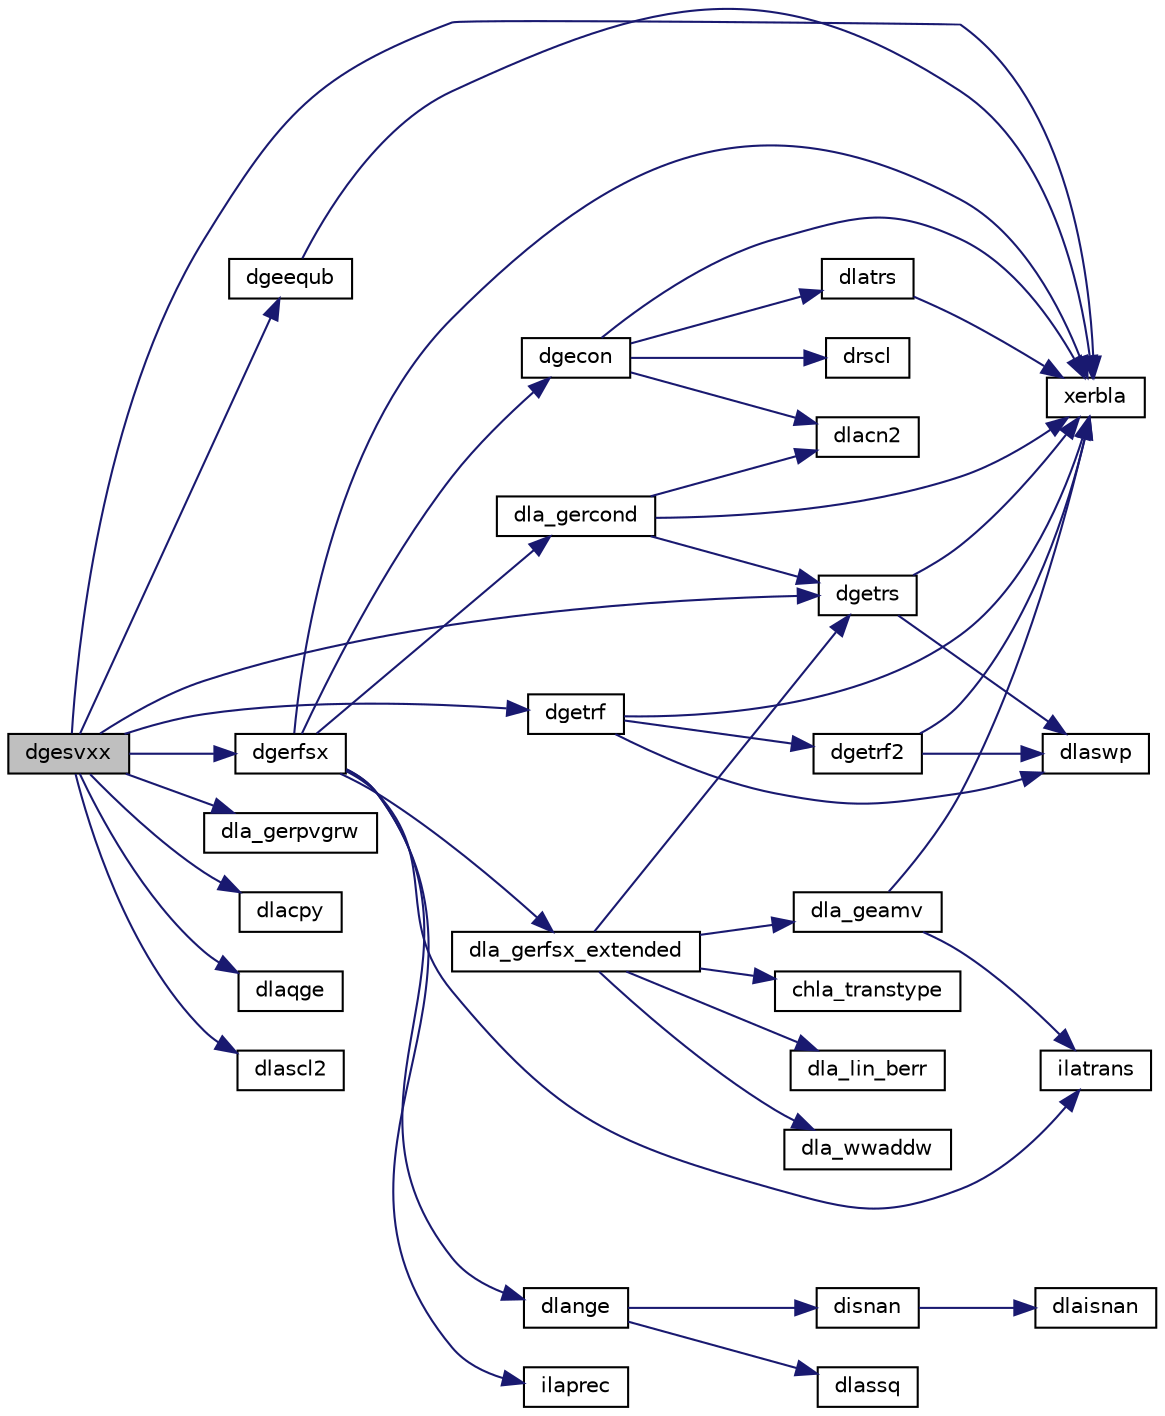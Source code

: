 digraph "dgesvxx"
{
 // LATEX_PDF_SIZE
  edge [fontname="Helvetica",fontsize="10",labelfontname="Helvetica",labelfontsize="10"];
  node [fontname="Helvetica",fontsize="10",shape=record];
  rankdir="LR";
  Node1 [label="dgesvxx",height=0.2,width=0.4,color="black", fillcolor="grey75", style="filled", fontcolor="black",tooltip="DGESVXX computes the solution to system of linear equations A * X = B for GE matrices"];
  Node1 -> Node2 [color="midnightblue",fontsize="10",style="solid",fontname="Helvetica"];
  Node2 [label="dgeequb",height=0.2,width=0.4,color="black", fillcolor="white", style="filled",URL="$dgeequb_8f.html#a4547be7cf34938979c5d741d148e4d3b",tooltip="DGEEQUB"];
  Node2 -> Node3 [color="midnightblue",fontsize="10",style="solid",fontname="Helvetica"];
  Node3 [label="xerbla",height=0.2,width=0.4,color="black", fillcolor="white", style="filled",URL="$xerbla_8f.html#a377ee61015baf8dea7770b3a404b1c07",tooltip="XERBLA"];
  Node1 -> Node4 [color="midnightblue",fontsize="10",style="solid",fontname="Helvetica"];
  Node4 [label="dgerfsx",height=0.2,width=0.4,color="black", fillcolor="white", style="filled",URL="$dgerfsx_8f.html#ae60113eba7a360d9c92cc2b627e0c5d2",tooltip="DGERFSX"];
  Node4 -> Node5 [color="midnightblue",fontsize="10",style="solid",fontname="Helvetica"];
  Node5 [label="dgecon",height=0.2,width=0.4,color="black", fillcolor="white", style="filled",URL="$dgecon_8f.html#a188b8d30443d14b1a3f7f8331d87ae60",tooltip="DGECON"];
  Node5 -> Node6 [color="midnightblue",fontsize="10",style="solid",fontname="Helvetica"];
  Node6 [label="dlacn2",height=0.2,width=0.4,color="black", fillcolor="white", style="filled",URL="$dlacn2_8f.html#a9b62da514b4a671acd3e3f63d018f01e",tooltip="DLACN2 estimates the 1-norm of a square matrix, using reverse communication for evaluating matrix-vec..."];
  Node5 -> Node7 [color="midnightblue",fontsize="10",style="solid",fontname="Helvetica"];
  Node7 [label="dlatrs",height=0.2,width=0.4,color="black", fillcolor="white", style="filled",URL="$dlatrs_8f.html#aa495c9c519906a3053f0ec56d702ef5f",tooltip="DLATRS solves a triangular system of equations with the scale factor set to prevent overflow."];
  Node7 -> Node3 [color="midnightblue",fontsize="10",style="solid",fontname="Helvetica"];
  Node5 -> Node8 [color="midnightblue",fontsize="10",style="solid",fontname="Helvetica"];
  Node8 [label="drscl",height=0.2,width=0.4,color="black", fillcolor="white", style="filled",URL="$drscl_8f.html#a662e4c4f54a2670dd8408f6b6b306dec",tooltip="DRSCL multiplies a vector by the reciprocal of a real scalar."];
  Node5 -> Node3 [color="midnightblue",fontsize="10",style="solid",fontname="Helvetica"];
  Node4 -> Node9 [color="midnightblue",fontsize="10",style="solid",fontname="Helvetica"];
  Node9 [label="dla_gercond",height=0.2,width=0.4,color="black", fillcolor="white", style="filled",URL="$dla__gercond_8f.html#a5539077fbd3a92c4d92b75bf58da5db3",tooltip="DLA_GERCOND estimates the Skeel condition number for a general matrix."];
  Node9 -> Node10 [color="midnightblue",fontsize="10",style="solid",fontname="Helvetica"];
  Node10 [label="dgetrs",height=0.2,width=0.4,color="black", fillcolor="white", style="filled",URL="$dgetrs_8f.html#a58e332cb1b8ab770270843221a48296d",tooltip="DGETRS"];
  Node10 -> Node11 [color="midnightblue",fontsize="10",style="solid",fontname="Helvetica"];
  Node11 [label="dlaswp",height=0.2,width=0.4,color="black", fillcolor="white", style="filled",URL="$dlaswp_8f.html#a3ccc0cf84b0493bd9adcdc02fcff449f",tooltip="DLASWP performs a series of row interchanges on a general rectangular matrix."];
  Node10 -> Node3 [color="midnightblue",fontsize="10",style="solid",fontname="Helvetica"];
  Node9 -> Node6 [color="midnightblue",fontsize="10",style="solid",fontname="Helvetica"];
  Node9 -> Node3 [color="midnightblue",fontsize="10",style="solid",fontname="Helvetica"];
  Node4 -> Node12 [color="midnightblue",fontsize="10",style="solid",fontname="Helvetica"];
  Node12 [label="dla_gerfsx_extended",height=0.2,width=0.4,color="black", fillcolor="white", style="filled",URL="$dla__gerfsx__extended_8f.html#a19c6e9e133a5ea3f59a24959889429f2",tooltip="DLA_GERFSX_EXTENDED improves the computed solution to a system of linear equations for general matric..."];
  Node12 -> Node13 [color="midnightblue",fontsize="10",style="solid",fontname="Helvetica"];
  Node13 [label="chla_transtype",height=0.2,width=0.4,color="black", fillcolor="white", style="filled",URL="$chla__transtype_8f.html#a9350edcf6f80d188f3c01400ebe85260",tooltip="CHLA_TRANSTYPE"];
  Node12 -> Node10 [color="midnightblue",fontsize="10",style="solid",fontname="Helvetica"];
  Node12 -> Node14 [color="midnightblue",fontsize="10",style="solid",fontname="Helvetica"];
  Node14 [label="dla_geamv",height=0.2,width=0.4,color="black", fillcolor="white", style="filled",URL="$dla__geamv_8f.html#ac150eadbadeb706cda2998e2bb0a70dd",tooltip="DLA_GEAMV computes a matrix-vector product using a general matrix to calculate error bounds."];
  Node14 -> Node15 [color="midnightblue",fontsize="10",style="solid",fontname="Helvetica"];
  Node15 [label="ilatrans",height=0.2,width=0.4,color="black", fillcolor="white", style="filled",URL="$ilatrans_8f.html#aec3c2c1d0a04f49ff1b18fe344b687c1",tooltip="ILATRANS"];
  Node14 -> Node3 [color="midnightblue",fontsize="10",style="solid",fontname="Helvetica"];
  Node12 -> Node16 [color="midnightblue",fontsize="10",style="solid",fontname="Helvetica"];
  Node16 [label="dla_lin_berr",height=0.2,width=0.4,color="black", fillcolor="white", style="filled",URL="$dla__lin__berr_8f.html#a9ca071e2c37ea415804eceba515a384c",tooltip="DLA_LIN_BERR computes a component-wise relative backward error."];
  Node12 -> Node17 [color="midnightblue",fontsize="10",style="solid",fontname="Helvetica"];
  Node17 [label="dla_wwaddw",height=0.2,width=0.4,color="black", fillcolor="white", style="filled",URL="$dla__wwaddw_8f.html#afeba975fdc68428735c26a2189de3670",tooltip="DLA_WWADDW adds a vector into a doubled-single vector."];
  Node4 -> Node18 [color="midnightblue",fontsize="10",style="solid",fontname="Helvetica"];
  Node18 [label="dlange",height=0.2,width=0.4,color="black", fillcolor="white", style="filled",URL="$dlange_8f.html#aefa80dbd8cd1732740478618b8b622a1",tooltip="DLANGE returns the value of the 1-norm, Frobenius norm, infinity-norm, or the largest absolute value ..."];
  Node18 -> Node19 [color="midnightblue",fontsize="10",style="solid",fontname="Helvetica"];
  Node19 [label="disnan",height=0.2,width=0.4,color="black", fillcolor="white", style="filled",URL="$disnan_8f.html#a230d4e1886896853b11e44e541b2c6a3",tooltip="DISNAN tests input for NaN."];
  Node19 -> Node20 [color="midnightblue",fontsize="10",style="solid",fontname="Helvetica"];
  Node20 [label="dlaisnan",height=0.2,width=0.4,color="black", fillcolor="white", style="filled",URL="$dlaisnan_8f.html#a341ec834c6fc14a17fead550ff486022",tooltip="DLAISNAN tests input for NaN by comparing two arguments for inequality."];
  Node18 -> Node21 [color="midnightblue",fontsize="10",style="solid",fontname="Helvetica"];
  Node21 [label="dlassq",height=0.2,width=0.4,color="black", fillcolor="white", style="filled",URL="$dlassq_8f90.html#ae8f40b0a34771b4f2d9c863de3af7be5",tooltip="DLASSQ updates a sum of squares represented in scaled form."];
  Node4 -> Node22 [color="midnightblue",fontsize="10",style="solid",fontname="Helvetica"];
  Node22 [label="ilaprec",height=0.2,width=0.4,color="black", fillcolor="white", style="filled",URL="$ilaprec_8f.html#a6fe244cb80f355ab156ad1df9ffcc478",tooltip="ILAPREC"];
  Node4 -> Node15 [color="midnightblue",fontsize="10",style="solid",fontname="Helvetica"];
  Node4 -> Node3 [color="midnightblue",fontsize="10",style="solid",fontname="Helvetica"];
  Node1 -> Node23 [color="midnightblue",fontsize="10",style="solid",fontname="Helvetica"];
  Node23 [label="dgetrf",height=0.2,width=0.4,color="black", fillcolor="white", style="filled",URL="$dgetrf_8f.html#a0019443faea08275ca60a734d0593e60",tooltip="DGETRF"];
  Node23 -> Node24 [color="midnightblue",fontsize="10",style="solid",fontname="Helvetica"];
  Node24 [label="dgetrf2",height=0.2,width=0.4,color="black", fillcolor="white", style="filled",URL="$dgetrf2_8f.html#abdd3af29e9f6bbaf4b352341a1e8b464",tooltip="DGETRF2"];
  Node24 -> Node11 [color="midnightblue",fontsize="10",style="solid",fontname="Helvetica"];
  Node24 -> Node3 [color="midnightblue",fontsize="10",style="solid",fontname="Helvetica"];
  Node23 -> Node11 [color="midnightblue",fontsize="10",style="solid",fontname="Helvetica"];
  Node23 -> Node3 [color="midnightblue",fontsize="10",style="solid",fontname="Helvetica"];
  Node1 -> Node10 [color="midnightblue",fontsize="10",style="solid",fontname="Helvetica"];
  Node1 -> Node25 [color="midnightblue",fontsize="10",style="solid",fontname="Helvetica"];
  Node25 [label="dla_gerpvgrw",height=0.2,width=0.4,color="black", fillcolor="white", style="filled",URL="$dla__gerpvgrw_8f.html#ae1378019437b04b2b46b5f7be3b5e175",tooltip="DLA_GERPVGRW"];
  Node1 -> Node26 [color="midnightblue",fontsize="10",style="solid",fontname="Helvetica"];
  Node26 [label="dlacpy",height=0.2,width=0.4,color="black", fillcolor="white", style="filled",URL="$dlacpy_8f.html#a7eb8731ffab2734378157c40964bf788",tooltip="DLACPY copies all or part of one two-dimensional array to another."];
  Node1 -> Node27 [color="midnightblue",fontsize="10",style="solid",fontname="Helvetica"];
  Node27 [label="dlaqge",height=0.2,width=0.4,color="black", fillcolor="white", style="filled",URL="$dlaqge_8f.html#aac3990ea4aa237d06ad9563df69abac3",tooltip="DLAQGE scales a general rectangular matrix, using row and column scaling factors computed by sgeequ."];
  Node1 -> Node28 [color="midnightblue",fontsize="10",style="solid",fontname="Helvetica"];
  Node28 [label="dlascl2",height=0.2,width=0.4,color="black", fillcolor="white", style="filled",URL="$dlascl2_8f.html#a69b5baabbe140e4852a7da6ef99588f2",tooltip="DLASCL2 performs diagonal scaling on a matrix."];
  Node1 -> Node3 [color="midnightblue",fontsize="10",style="solid",fontname="Helvetica"];
}
